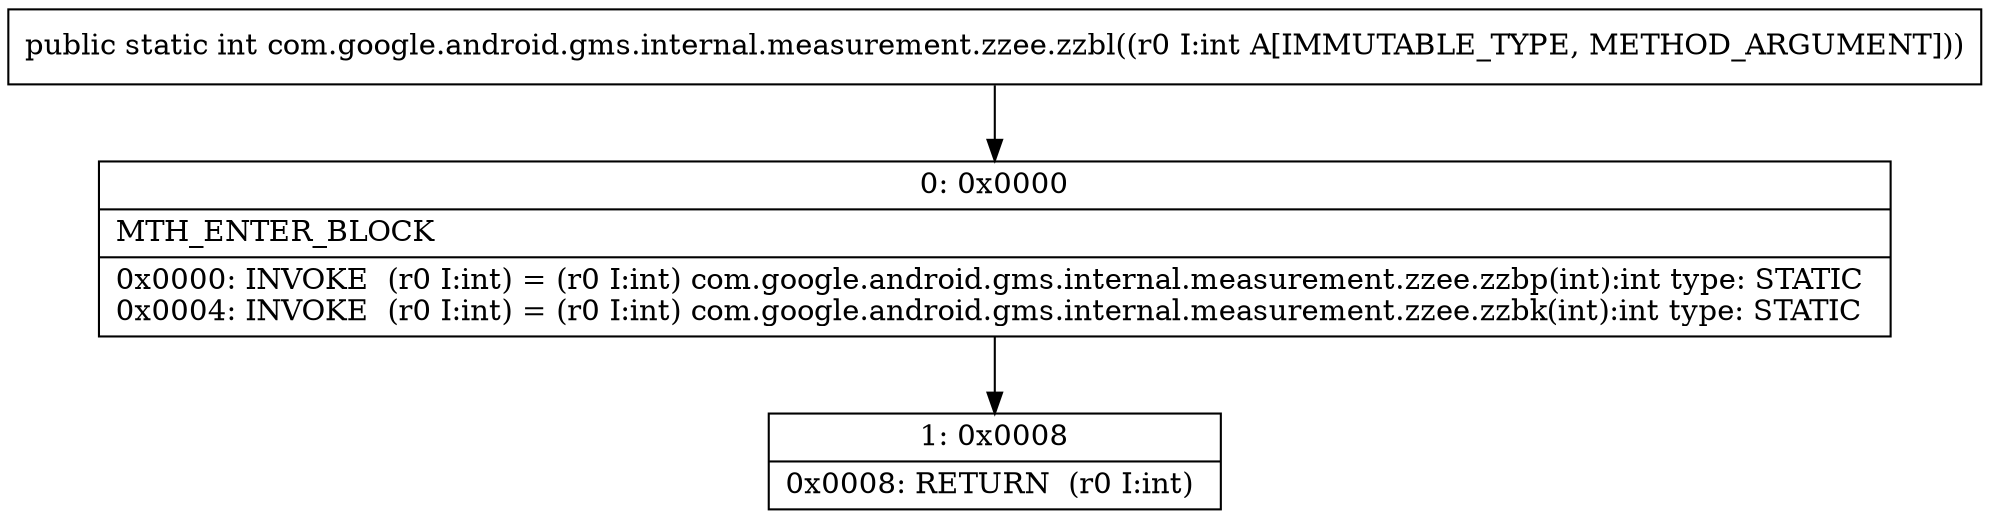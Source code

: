 digraph "CFG forcom.google.android.gms.internal.measurement.zzee.zzbl(I)I" {
Node_0 [shape=record,label="{0\:\ 0x0000|MTH_ENTER_BLOCK\l|0x0000: INVOKE  (r0 I:int) = (r0 I:int) com.google.android.gms.internal.measurement.zzee.zzbp(int):int type: STATIC \l0x0004: INVOKE  (r0 I:int) = (r0 I:int) com.google.android.gms.internal.measurement.zzee.zzbk(int):int type: STATIC \l}"];
Node_1 [shape=record,label="{1\:\ 0x0008|0x0008: RETURN  (r0 I:int) \l}"];
MethodNode[shape=record,label="{public static int com.google.android.gms.internal.measurement.zzee.zzbl((r0 I:int A[IMMUTABLE_TYPE, METHOD_ARGUMENT])) }"];
MethodNode -> Node_0;
Node_0 -> Node_1;
}

